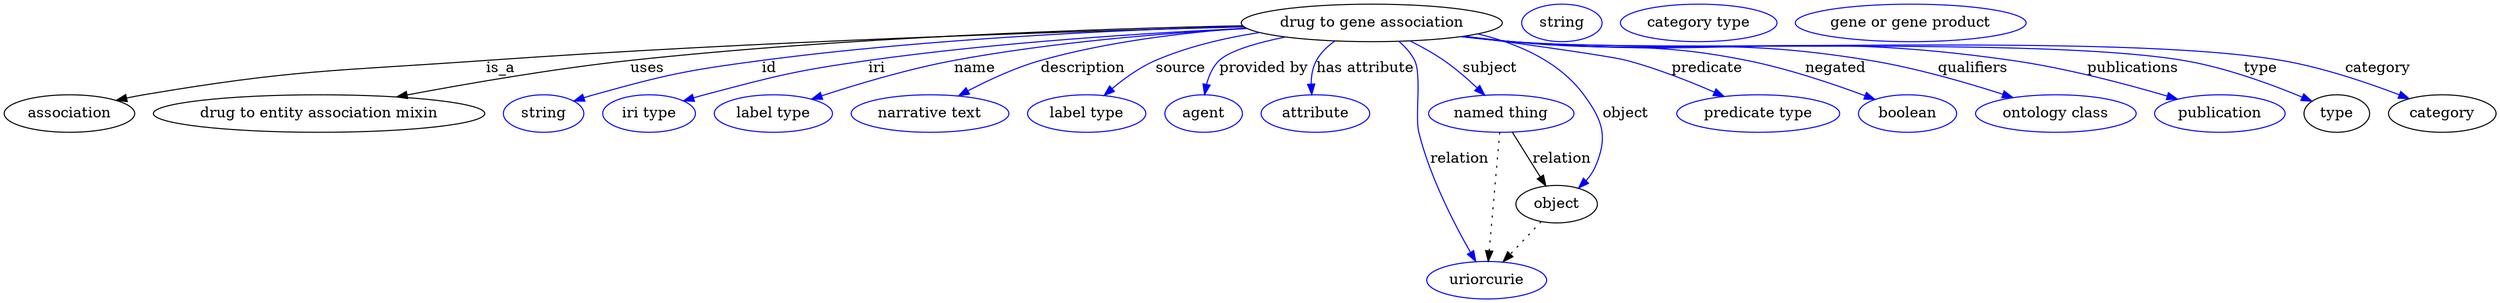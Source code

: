 digraph {
	graph [bb="0,0,2384.7,283"];
	node [label="\N"];
	"drug to gene association"	[height=0.5,
		label="drug to gene association",
		pos="1309.4,265",
		width=3.4664];
	association	[height=0.5,
		pos="62.394,178",
		width=1.7332];
	"drug to gene association" -> association	[label=is_a,
		lp="475.39,221.5",
		pos="e,106.9,190.62 1187.1,261.22 1022.2,256.95 719.34,247.28 461.39,229 315.25,218.64 277.85,220.45 133.39,196 128.01,195.09 122.42,\
194 116.85,192.82"];
	"drug to entity association mixin"	[height=0.5,
		pos="301.39,178",
		width=4.4052];
	"drug to gene association" -> "drug to entity association mixin"	[label=uses,
		lp="615.89,221.5",
		pos="e,375.77,193.96 1185.9,262.29 1044,259.3 804.3,251.16 599.39,229 526.92,221.16 445.32,207.1 385.86,195.88"];
	id	[color=blue,
		height=0.5,
		label=string,
		pos="516.39,178",
		width=1.0652];
	"drug to gene association" -> id	[color=blue,
		label=id,
		lp="732.39,221.5",
		pos="e,545.38,189.99 1186.4,261.71 1067.9,258.3 883.75,249.87 725.39,229 652.98,219.46 634.77,215.57 564.39,196 561.29,195.14 558.09,\
194.17 554.89,193.15",
		style=solid];
	iri	[color=blue,
		height=0.5,
		label="iri type",
		pos="617.39,178",
		width=1.2277];
	"drug to gene association" -> iri	[color=blue,
		label=iri,
		lp="835.39,221.5",
		pos="e,650.32,190.14 1189.6,259.79 1091.8,255.27 950.15,246.28 827.39,229 756.79,219.06 739.32,214.25 670.39,196 667.02,195.11 663.55,\
194.13 660.07,193.11",
		style=solid];
	name	[color=blue,
		height=0.5,
		label="label type",
		pos="736.39,178",
		width=1.5707];
	"drug to gene association" -> name	[color=blue,
		label=name,
		lp="929.39,221.5",
		pos="e,773.02,191.84 1190,259.62 1110.1,255.2 1002.8,246.41 909.39,229 865.76,220.86 817.31,206.37 782.81,195.08",
		style=solid];
	description	[color=blue,
		height=0.5,
		label="narrative text",
		pos="886.39,178",
		width=2.0943];
	"drug to gene association" -> description	[color=blue,
		label=description,
		lp="1032.9,221.5",
		pos="e,913.75,195 1189.1,260.08 1129.1,255.77 1055.9,246.95 992.39,229 968.22,222.17 942.71,210.3 922.78,199.84",
		style=solid];
	source	[color=blue,
		height=0.5,
		label="label type",
		pos="1036.4,178",
		width=1.5707];
	"drug to gene association" -> source	[color=blue,
		label=source,
		lp="1126.4,221.5",
		pos="e,1053.1,195.34 1202.1,255.81 1169.1,250.7 1133.4,242.41 1102.4,229 1087.3,222.47 1072.5,211.77 1060.7,201.94",
		style=solid];
	"provided by"	[color=blue,
		height=0.5,
		label=agent,
		pos="1148.4,178",
		width=1.0291];
	"drug to gene association" -> "provided by"	[color=blue,
		label="provided by",
		lp="1205.9,221.5",
		pos="e,1149.3,196.08 1226.5,251.48 1199.2,245.83 1173.2,238.31 1163.4,229 1157,222.98 1153.3,214.38 1151.2,206",
		style=solid];
	"has attribute"	[color=blue,
		height=0.5,
		label=attribute,
		pos="1255.4,178",
		width=1.4443];
	"drug to gene association" -> "has attribute"	[color=blue,
		label="has attribute",
		lp="1303.4,221.5",
		pos="e,1251.9,196.23 1274.2,247.69 1267.1,242.72 1260.5,236.53 1256.4,229 1252.6,222.2 1251.4,214.06 1251.4,206.33",
		style=solid];
	subject	[color=blue,
		height=0.5,
		label="named thing",
		pos="1433.4,178",
		width=1.9318];
	"drug to gene association" -> subject	[color=blue,
		label=subject,
		lp="1422.4,221.5",
		pos="e,1417.5,195.56 1345.9,247.77 1356.7,242.37 1368.3,235.94 1378.4,229 1389.5,221.33 1400.7,211.57 1410.1,202.72",
		style=solid];
	predicate	[color=blue,
		height=0.5,
		label="predicate type",
		pos="1679.4,178",
		width=2.1665];
	"drug to gene association" -> predicate	[color=blue,
		label=predicate,
		lp="1630.4,221.5",
		pos="e,1646.7,194.45 1398.1,252.3 1461.6,243.76 1538.4,233 1553.4,229 1582.2,221.33 1613.4,209.01 1637.5,198.52",
		style=solid];
	relation	[color=blue,
		height=0.5,
		label=uriorcurie,
		pos="1419.4,18",
		width=1.5887];
	"drug to gene association" -> relation	[color=blue,
		label=relation,
		lp="1393.4,134.5",
		pos="e,1408.9,36.019 1335.3,247.37 1341.3,242.23 1346.9,236.04 1350.4,229 1357.2,215.24 1350.7,174.91 1354.4,160 1364.9,117.63 1388.1,\
72.455 1403.8,44.97",
		style=solid];
	negated	[color=blue,
		height=0.5,
		label=boolean,
		pos="1822.4,178",
		width=1.2999];
	"drug to gene association" -> negated	[color=blue,
		label=negated,
		lp="1753.4,221.5",
		pos="e,1791.1,191.55 1397.6,252.22 1412.9,250.35 1428.6,248.53 1443.4,247 1543.2,236.68 1570,248.62 1668.4,229 1707.7,221.16 1751,206.55 \
1781.6,195.13",
		style=solid];
	qualifiers	[color=blue,
		height=0.5,
		label="ontology class",
		pos="1963.4,178",
		width=2.1304];
	"drug to gene association" -> qualifiers	[color=blue,
		label=qualifiers,
		lp="1884.9,221.5",
		pos="e,1922.5,193.36 1396.2,252.05 1411.9,250.15 1428.1,248.37 1443.4,247 1595.4,233.38 1635.8,253.9 1786.4,229 1829.9,221.81 1877.9,\
207.84 1913,196.49",
		style=solid];
	publications	[color=blue,
		height=0.5,
		label=publication,
		pos="2120.4,178",
		width=1.7332];
	"drug to gene association" -> publications	[color=blue,
		label=publications,
		lp="2038.4,221.5",
		pos="e,2079.9,191.88 1395.4,251.94 1411.3,250.04 1427.9,248.28 1443.4,247 1655.7,229.58 1711.5,259.25 1922.4,229 1973.5,221.67 2030.6,\
206.49 2070.2,194.77",
		style=solid];
	type	[height=0.5,
		pos="2232.4,178",
		width=0.86659];
	"drug to gene association" -> type	[color=blue,
		label=type,
		lp="2160.4,221.5",
		pos="e,2208.7,189.8 1395,251.86 1411.1,249.95 1427.7,248.21 1443.4,247 1585.9,235.99 1945.4,252.66 2086.4,229 2126.5,222.27 2170.4,205.93 \
2199.5,193.75",
		style=solid];
	category	[height=0.5,
		pos="2333.4,178",
		width=1.4263];
	"drug to gene association" -> category	[color=blue,
		label=category,
		lp="2271.9,221.5",
		pos="e,2301.8,192.32 1394.7,251.86 1410.8,249.94 1427.6,248.19 1443.4,247 1606.8,234.67 2018.9,256.74 2180.4,229 2219.4,222.3 2262.1,\
207.7 2292.4,196",
		style=solid];
	object	[height=0.5,
		pos="1486.4,91",
		width=1.0832];
	"drug to gene association" -> object	[color=blue,
		label=object,
		lp="1552.4,178",
		pos="e,1507.4,106.44 1410.9,254.45 1448.9,245.4 1488.7,228.25 1512.4,196 1530.8,170.99 1535.7,155.52 1523.4,127 1521.3,122.15 1518.2,\
117.66 1514.6,113.62",
		style=solid];
	subject -> relation	[pos="e,1420.9,36.188 1431.9,159.79 1429.5,132.48 1424.7,78.994 1421.8,46.38",
		style=dotted];
	subject -> object	[label=relation,
		lp="1491.4,134.5",
		pos="e,1476,108.6 1444.1,159.8 1451.8,147.54 1462.2,130.87 1470.7,117.13"];
	association_type	[color=blue,
		height=0.5,
		label=string,
		pos="1490.4,265",
		width=1.0652];
	association_category	[color=blue,
		height=0.5,
		label="category type",
		pos="1621.4,265",
		width=2.0762];
	object -> relation	[pos="e,1435.2,35.702 1471.5,74.243 1462.9,65.127 1451.9,53.465 1442.2,43.208",
		style=dotted];
	"drug to gene association_object"	[color=blue,
		height=0.5,
		label="gene or gene product",
		pos="1824.4,265",
		width=3.0692];
}
